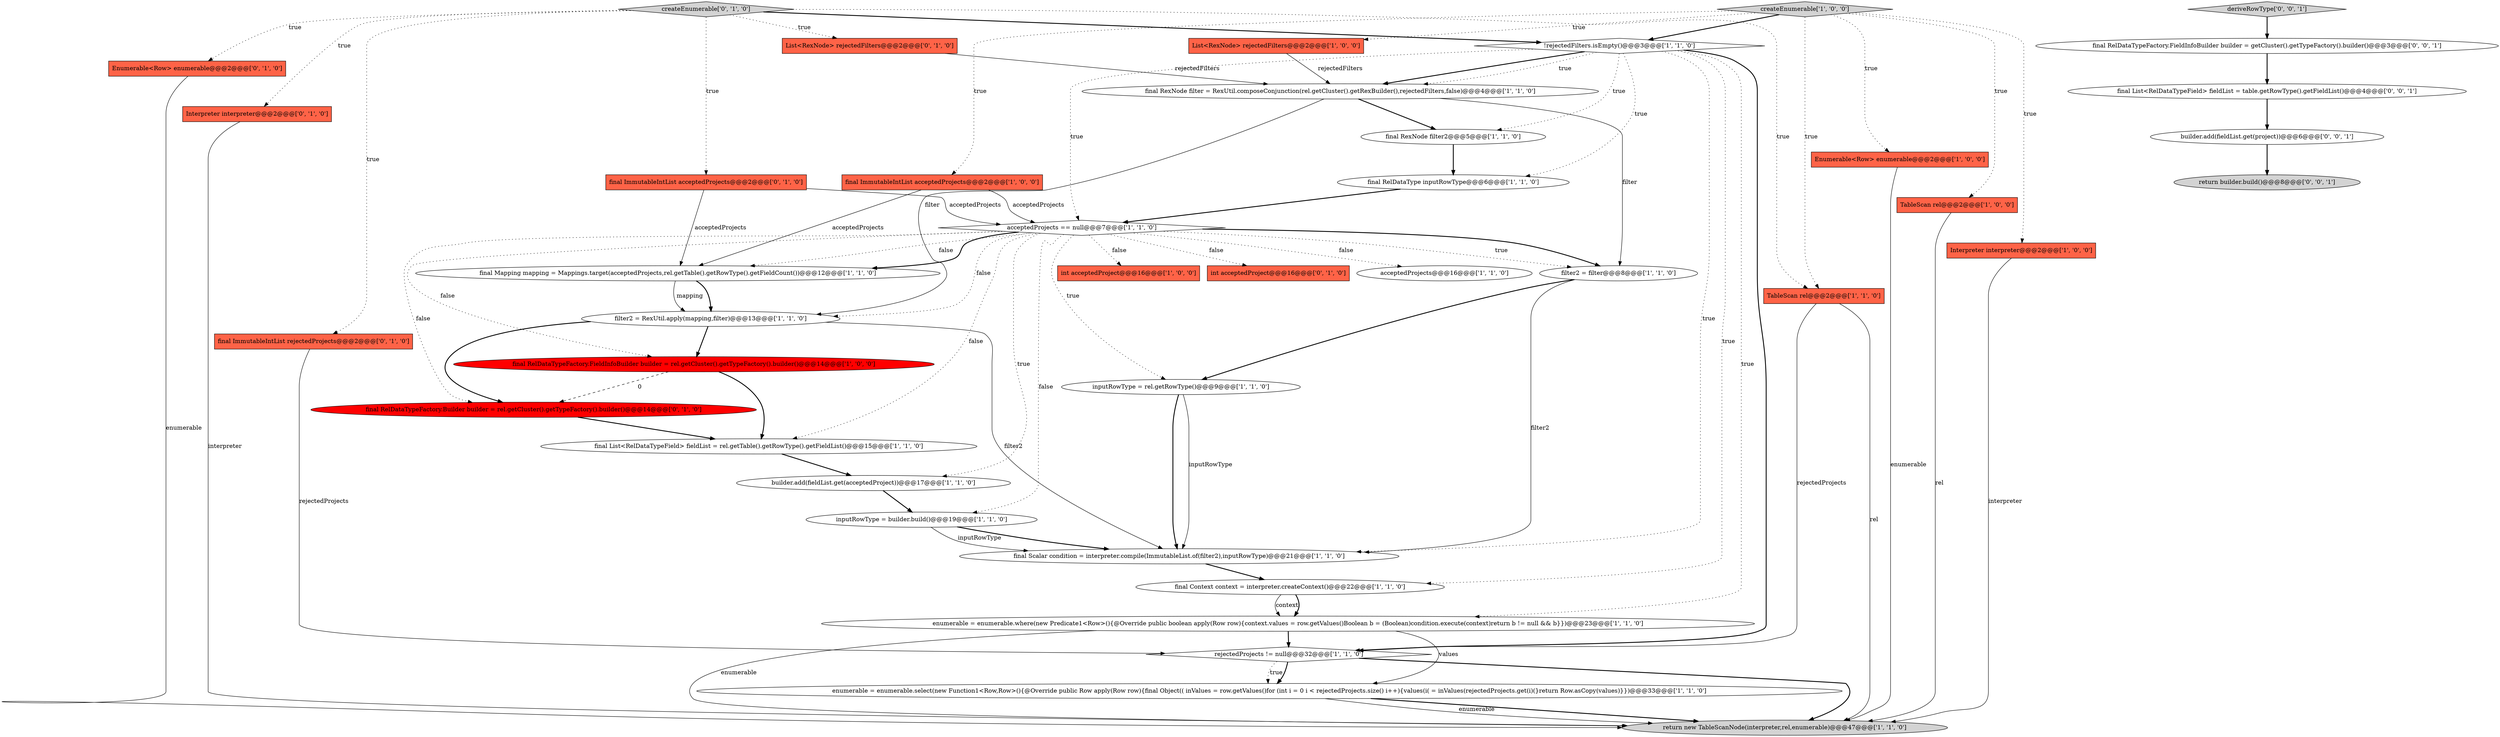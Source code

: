 digraph {
21 [style = filled, label = "inputRowType = rel.getRowType()@@@9@@@['1', '1', '0']", fillcolor = white, shape = ellipse image = "AAA0AAABBB1BBB"];
23 [style = filled, label = "acceptedProjects@@@16@@@['1', '1', '0']", fillcolor = white, shape = ellipse image = "AAA0AAABBB1BBB"];
32 [style = filled, label = "Enumerable<Row> enumerable@@@2@@@['0', '1', '0']", fillcolor = tomato, shape = box image = "AAA0AAABBB2BBB"];
0 [style = filled, label = "final RexNode filter = RexUtil.composeConjunction(rel.getCluster().getRexBuilder(),rejectedFilters,false)@@@4@@@['1', '1', '0']", fillcolor = white, shape = ellipse image = "AAA0AAABBB1BBB"];
19 [style = filled, label = "rejectedProjects != null@@@32@@@['1', '1', '0']", fillcolor = white, shape = diamond image = "AAA0AAABBB1BBB"];
14 [style = filled, label = "acceptedProjects == null@@@7@@@['1', '1', '0']", fillcolor = white, shape = diamond image = "AAA0AAABBB1BBB"];
13 [style = filled, label = "int acceptedProject@@@16@@@['1', '0', '0']", fillcolor = tomato, shape = box image = "AAA0AAABBB1BBB"];
15 [style = filled, label = "filter2 = RexUtil.apply(mapping,filter)@@@13@@@['1', '1', '0']", fillcolor = white, shape = ellipse image = "AAA0AAABBB1BBB"];
25 [style = filled, label = "final RexNode filter2@@@5@@@['1', '1', '0']", fillcolor = white, shape = ellipse image = "AAA0AAABBB1BBB"];
6 [style = filled, label = "Enumerable<Row> enumerable@@@2@@@['1', '0', '0']", fillcolor = tomato, shape = box image = "AAA0AAABBB1BBB"];
12 [style = filled, label = "final RelDataTypeFactory.FieldInfoBuilder builder = rel.getCluster().getTypeFactory().builder()@@@14@@@['1', '0', '0']", fillcolor = red, shape = ellipse image = "AAA1AAABBB1BBB"];
36 [style = filled, label = "return builder.build()@@@8@@@['0', '0', '1']", fillcolor = lightgray, shape = ellipse image = "AAA0AAABBB3BBB"];
38 [style = filled, label = "final RelDataTypeFactory.FieldInfoBuilder builder = getCluster().getTypeFactory().builder()@@@3@@@['0', '0', '1']", fillcolor = white, shape = ellipse image = "AAA0AAABBB3BBB"];
5 [style = filled, label = "final Mapping mapping = Mappings.target(acceptedProjects,rel.getTable().getRowType().getFieldCount())@@@12@@@['1', '1', '0']", fillcolor = white, shape = ellipse image = "AAA0AAABBB1BBB"];
2 [style = filled, label = "builder.add(fieldList.get(acceptedProject))@@@17@@@['1', '1', '0']", fillcolor = white, shape = ellipse image = "AAA0AAABBB1BBB"];
1 [style = filled, label = "final Context context = interpreter.createContext()@@@22@@@['1', '1', '0']", fillcolor = white, shape = ellipse image = "AAA0AAABBB1BBB"];
29 [style = filled, label = "Interpreter interpreter@@@2@@@['0', '1', '0']", fillcolor = tomato, shape = box image = "AAA0AAABBB2BBB"];
24 [style = filled, label = "final List<RelDataTypeField> fieldList = rel.getTable().getRowType().getFieldList()@@@15@@@['1', '1', '0']", fillcolor = white, shape = ellipse image = "AAA0AAABBB1BBB"];
7 [style = filled, label = "!rejectedFilters.isEmpty()@@@3@@@['1', '1', '0']", fillcolor = white, shape = diamond image = "AAA0AAABBB1BBB"];
9 [style = filled, label = "enumerable = enumerable.where(new Predicate1<Row>(){@Override public boolean apply(Row row){context.values = row.getValues()Boolean b = (Boolean)condition.execute(context)return b != null && b}})@@@23@@@['1', '1', '0']", fillcolor = white, shape = ellipse image = "AAA0AAABBB1BBB"];
31 [style = filled, label = "int acceptedProject@@@16@@@['0', '1', '0']", fillcolor = tomato, shape = box image = "AAA0AAABBB2BBB"];
3 [style = filled, label = "List<RexNode> rejectedFilters@@@2@@@['1', '0', '0']", fillcolor = tomato, shape = box image = "AAA0AAABBB1BBB"];
22 [style = filled, label = "TableScan rel@@@2@@@['1', '0', '0']", fillcolor = tomato, shape = box image = "AAA0AAABBB1BBB"];
4 [style = filled, label = "final RelDataType inputRowType@@@6@@@['1', '1', '0']", fillcolor = white, shape = ellipse image = "AAA0AAABBB1BBB"];
37 [style = filled, label = "builder.add(fieldList.get(project))@@@6@@@['0', '0', '1']", fillcolor = white, shape = ellipse image = "AAA0AAABBB3BBB"];
40 [style = filled, label = "final List<RelDataTypeField> fieldList = table.getRowType().getFieldList()@@@4@@@['0', '0', '1']", fillcolor = white, shape = ellipse image = "AAA0AAABBB3BBB"];
34 [style = filled, label = "createEnumerable['0', '1', '0']", fillcolor = lightgray, shape = diamond image = "AAA0AAABBB2BBB"];
8 [style = filled, label = "filter2 = filter@@@8@@@['1', '1', '0']", fillcolor = white, shape = ellipse image = "AAA0AAABBB1BBB"];
35 [style = filled, label = "final ImmutableIntList acceptedProjects@@@2@@@['0', '1', '0']", fillcolor = tomato, shape = box image = "AAA0AAABBB2BBB"];
18 [style = filled, label = "Interpreter interpreter@@@2@@@['1', '0', '0']", fillcolor = tomato, shape = box image = "AAA0AAABBB1BBB"];
16 [style = filled, label = "createEnumerable['1', '0', '0']", fillcolor = lightgray, shape = diamond image = "AAA0AAABBB1BBB"];
11 [style = filled, label = "return new TableScanNode(interpreter,rel,enumerable)@@@47@@@['1', '1', '0']", fillcolor = lightgray, shape = ellipse image = "AAA0AAABBB1BBB"];
27 [style = filled, label = "final Scalar condition = interpreter.compile(ImmutableList.of(filter2),inputRowType)@@@21@@@['1', '1', '0']", fillcolor = white, shape = ellipse image = "AAA0AAABBB1BBB"];
30 [style = filled, label = "List<RexNode> rejectedFilters@@@2@@@['0', '1', '0']", fillcolor = tomato, shape = box image = "AAA0AAABBB2BBB"];
39 [style = filled, label = "deriveRowType['0', '0', '1']", fillcolor = lightgray, shape = diamond image = "AAA0AAABBB3BBB"];
33 [style = filled, label = "final ImmutableIntList rejectedProjects@@@2@@@['0', '1', '0']", fillcolor = tomato, shape = box image = "AAA0AAABBB2BBB"];
20 [style = filled, label = "inputRowType = builder.build()@@@19@@@['1', '1', '0']", fillcolor = white, shape = ellipse image = "AAA0AAABBB1BBB"];
26 [style = filled, label = "TableScan rel@@@2@@@['1', '1', '0']", fillcolor = tomato, shape = box image = "AAA0AAABBB1BBB"];
28 [style = filled, label = "final RelDataTypeFactory.Builder builder = rel.getCluster().getTypeFactory().builder()@@@14@@@['0', '1', '0']", fillcolor = red, shape = ellipse image = "AAA1AAABBB2BBB"];
17 [style = filled, label = "final ImmutableIntList acceptedProjects@@@2@@@['1', '0', '0']", fillcolor = tomato, shape = box image = "AAA0AAABBB1BBB"];
10 [style = filled, label = "enumerable = enumerable.select(new Function1<Row,Row>(){@Override public Row apply(Row row){final Object(( inValues = row.getValues()for (int i = 0 i < rejectedProjects.size() i++){values(i( = inValues(rejectedProjects.get(i)(}return Row.asCopy(values)}})@@@33@@@['1', '1', '0']", fillcolor = white, shape = ellipse image = "AAA0AAABBB1BBB"];
19->10 [style = dotted, label="true"];
32->11 [style = solid, label="enumerable"];
16->17 [style = dotted, label="true"];
16->7 [style = bold, label=""];
34->29 [style = dotted, label="true"];
5->15 [style = bold, label=""];
19->11 [style = bold, label=""];
34->26 [style = dotted, label="true"];
20->27 [style = bold, label=""];
14->21 [style = dotted, label="true"];
15->27 [style = solid, label="filter2"];
14->31 [style = dotted, label="false"];
0->25 [style = bold, label=""];
22->11 [style = solid, label="rel"];
7->27 [style = dotted, label="true"];
39->38 [style = bold, label=""];
14->20 [style = dotted, label="false"];
35->5 [style = solid, label="acceptedProjects"];
7->1 [style = dotted, label="true"];
40->37 [style = bold, label=""];
10->11 [style = bold, label=""];
5->15 [style = solid, label="mapping"];
14->2 [style = dotted, label="true"];
2->20 [style = bold, label=""];
1->9 [style = solid, label="context"];
37->36 [style = bold, label=""];
8->27 [style = solid, label="filter2"];
7->0 [style = bold, label=""];
17->5 [style = solid, label="acceptedProjects"];
30->0 [style = solid, label="rejectedFilters"];
18->11 [style = solid, label="interpreter"];
17->14 [style = solid, label="acceptedProjects"];
33->19 [style = solid, label="rejectedProjects"];
28->24 [style = bold, label=""];
14->8 [style = bold, label=""];
15->12 [style = bold, label=""];
14->15 [style = dotted, label="false"];
16->18 [style = dotted, label="true"];
4->14 [style = bold, label=""];
21->27 [style = bold, label=""];
35->14 [style = solid, label="acceptedProjects"];
9->10 [style = solid, label="values"];
19->10 [style = bold, label=""];
12->24 [style = bold, label=""];
7->0 [style = dotted, label="true"];
14->23 [style = dotted, label="false"];
1->9 [style = bold, label=""];
14->13 [style = dotted, label="false"];
14->28 [style = dotted, label="false"];
34->35 [style = dotted, label="true"];
15->28 [style = bold, label=""];
10->11 [style = solid, label="enumerable"];
34->33 [style = dotted, label="true"];
14->8 [style = dotted, label="true"];
9->19 [style = bold, label=""];
38->40 [style = bold, label=""];
34->30 [style = dotted, label="true"];
7->19 [style = bold, label=""];
14->5 [style = bold, label=""];
34->32 [style = dotted, label="true"];
0->15 [style = solid, label="filter"];
20->27 [style = solid, label="inputRowType"];
27->1 [style = bold, label=""];
24->2 [style = bold, label=""];
0->8 [style = solid, label="filter"];
29->11 [style = solid, label="interpreter"];
6->11 [style = solid, label="enumerable"];
14->24 [style = dotted, label="false"];
25->4 [style = bold, label=""];
34->7 [style = bold, label=""];
7->9 [style = dotted, label="true"];
16->22 [style = dotted, label="true"];
16->3 [style = dotted, label="true"];
3->0 [style = solid, label="rejectedFilters"];
16->26 [style = dotted, label="true"];
14->12 [style = dotted, label="false"];
26->11 [style = solid, label="rel"];
9->11 [style = solid, label="enumerable"];
26->19 [style = solid, label="rejectedProjects"];
12->28 [style = dashed, label="0"];
7->4 [style = dotted, label="true"];
21->27 [style = solid, label="inputRowType"];
7->25 [style = dotted, label="true"];
8->21 [style = bold, label=""];
14->5 [style = dotted, label="false"];
16->6 [style = dotted, label="true"];
7->14 [style = dotted, label="true"];
}

